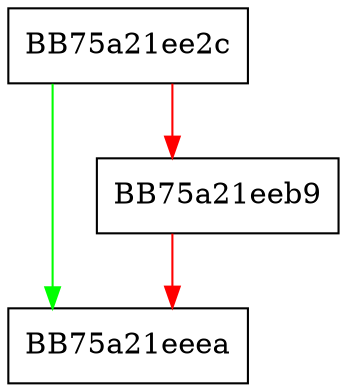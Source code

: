 digraph CheckDWDW {
  node [shape="box"];
  graph [splines=ortho];
  BB75a21ee2c -> BB75a21eeea [color="green"];
  BB75a21ee2c -> BB75a21eeb9 [color="red"];
  BB75a21eeb9 -> BB75a21eeea [color="red"];
}